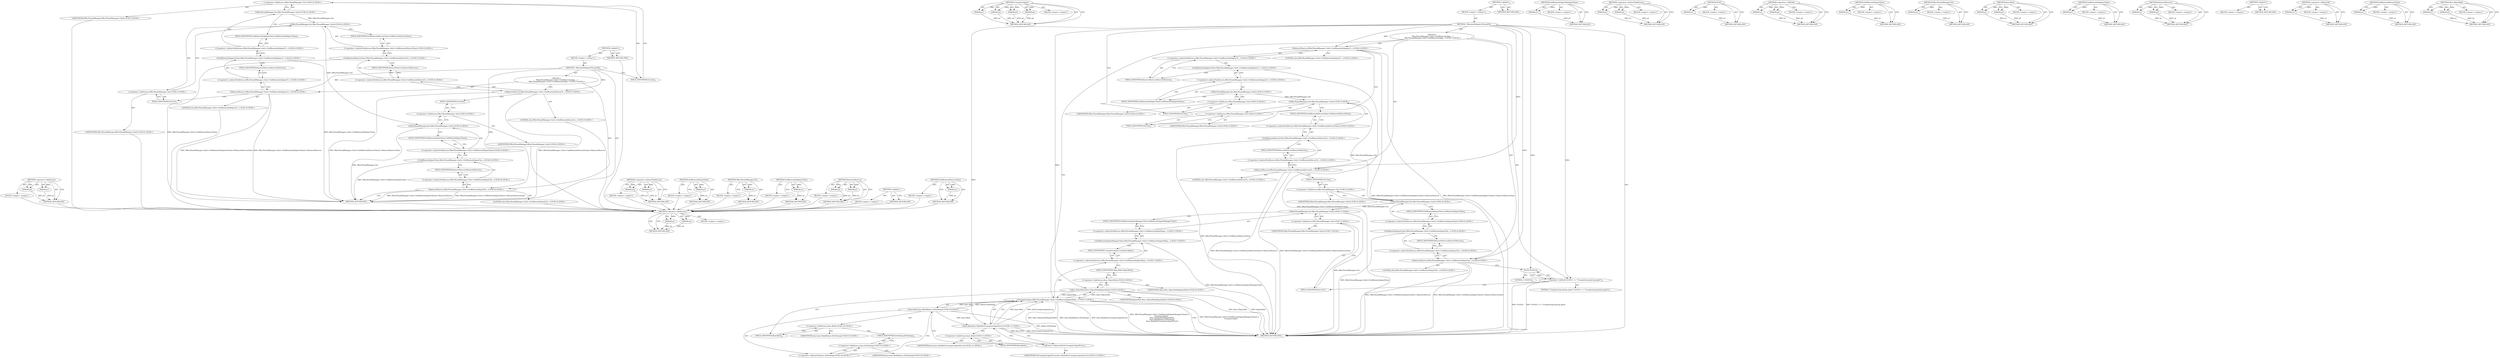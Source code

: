 digraph "dbus.ObjectPath" {
vulnerable_76 [label=<(METHOD,&lt;operator&gt;.fieldAccess)>];
vulnerable_77 [label=<(PARAM,p1)>];
vulnerable_78 [label=<(PARAM,p2)>];
vulnerable_79 [label=<(BLOCK,&lt;empty&gt;,&lt;empty&gt;)>];
vulnerable_80 [label=<(METHOD_RETURN,ANY)>];
vulnerable_6 [label=<(METHOD,&lt;global&gt;)<SUB>1</SUB>>];
vulnerable_7 [label=<(BLOCK,&lt;empty&gt;,&lt;empty&gt;)<SUB>1</SUB>>];
vulnerable_8 [label=<(METHOD,~BluetoothAdapterChromeOS)<SUB>1</SUB>>];
vulnerable_9 [label="<(BLOCK,{
   DBusThreadManager::Get()-&gt;GetBluetoothAdap...,{
   DBusThreadManager::Get()-&gt;GetBluetoothAdap...)<SUB>1</SUB>>"];
vulnerable_10 [label="<(RemoveObserver,DBusThreadManager::Get()-&gt;GetBluetoothAdapterCl...)<SUB>2</SUB>>"];
vulnerable_11 [label="<(&lt;operator&gt;.indirectFieldAccess,DBusThreadManager::Get()-&gt;GetBluetoothAdapterCl...)<SUB>2</SUB>>"];
vulnerable_12 [label="<(GetBluetoothAdapterClient,DBusThreadManager::Get()-&gt;GetBluetoothAdapterCl...)<SUB>2</SUB>>"];
vulnerable_13 [label="<(&lt;operator&gt;.indirectFieldAccess,DBusThreadManager::Get()-&gt;GetBluetoothAdapterCl...)<SUB>2</SUB>>"];
vulnerable_14 [label="<(DBusThreadManager.Get,DBusThreadManager::Get())<SUB>2</SUB>>"];
vulnerable_15 [label="<(&lt;operator&gt;.fieldAccess,DBusThreadManager::Get)<SUB>2</SUB>>"];
vulnerable_16 [label="<(IDENTIFIER,DBusThreadManager,DBusThreadManager::Get())<SUB>2</SUB>>"];
vulnerable_17 [label=<(FIELD_IDENTIFIER,Get,Get)<SUB>2</SUB>>];
vulnerable_18 [label=<(FIELD_IDENTIFIER,GetBluetoothAdapterClient,GetBluetoothAdapterClient)<SUB>2</SUB>>];
vulnerable_19 [label=<(FIELD_IDENTIFIER,RemoveObserver,RemoveObserver)<SUB>2</SUB>>];
vulnerable_20 [label="<(LITERAL,this,DBusThreadManager::Get()-&gt;GetBluetoothAdapterCl...)<SUB>2</SUB>>"];
vulnerable_21 [label="<(RemoveObserver,DBusThreadManager::Get()-&gt;GetBluetoothDeviceCli...)<SUB>3</SUB>>"];
vulnerable_22 [label="<(&lt;operator&gt;.indirectFieldAccess,DBusThreadManager::Get()-&gt;GetBluetoothDeviceCli...)<SUB>3</SUB>>"];
vulnerable_23 [label="<(GetBluetoothDeviceClient,DBusThreadManager::Get()-&gt;GetBluetoothDeviceCli...)<SUB>3</SUB>>"];
vulnerable_24 [label="<(&lt;operator&gt;.indirectFieldAccess,DBusThreadManager::Get()-&gt;GetBluetoothDeviceClient)<SUB>3</SUB>>"];
vulnerable_25 [label="<(DBusThreadManager.Get,DBusThreadManager::Get())<SUB>3</SUB>>"];
vulnerable_26 [label="<(&lt;operator&gt;.fieldAccess,DBusThreadManager::Get)<SUB>3</SUB>>"];
vulnerable_27 [label="<(IDENTIFIER,DBusThreadManager,DBusThreadManager::Get())<SUB>3</SUB>>"];
vulnerable_28 [label=<(FIELD_IDENTIFIER,Get,Get)<SUB>3</SUB>>];
vulnerable_29 [label=<(FIELD_IDENTIFIER,GetBluetoothDeviceClient,GetBluetoothDeviceClient)<SUB>3</SUB>>];
vulnerable_30 [label=<(FIELD_IDENTIFIER,RemoveObserver,RemoveObserver)<SUB>3</SUB>>];
vulnerable_31 [label="<(LITERAL,this,DBusThreadManager::Get()-&gt;GetBluetoothDeviceCli...)<SUB>3</SUB>>"];
vulnerable_32 [label="<(RemoveObserver,DBusThreadManager::Get()-&gt;GetBluetoothInputClie...)<SUB>4</SUB>>"];
vulnerable_33 [label="<(&lt;operator&gt;.indirectFieldAccess,DBusThreadManager::Get()-&gt;GetBluetoothInputClie...)<SUB>4</SUB>>"];
vulnerable_34 [label="<(GetBluetoothInputClient,DBusThreadManager::Get()-&gt;GetBluetoothInputClie...)<SUB>4</SUB>>"];
vulnerable_35 [label="<(&lt;operator&gt;.indirectFieldAccess,DBusThreadManager::Get()-&gt;GetBluetoothInputClient)<SUB>4</SUB>>"];
vulnerable_36 [label="<(DBusThreadManager.Get,DBusThreadManager::Get())<SUB>4</SUB>>"];
vulnerable_37 [label="<(&lt;operator&gt;.fieldAccess,DBusThreadManager::Get)<SUB>4</SUB>>"];
vulnerable_38 [label="<(IDENTIFIER,DBusThreadManager,DBusThreadManager::Get())<SUB>4</SUB>>"];
vulnerable_39 [label=<(FIELD_IDENTIFIER,Get,Get)<SUB>4</SUB>>];
vulnerable_40 [label=<(FIELD_IDENTIFIER,GetBluetoothInputClient,GetBluetoothInputClient)<SUB>4</SUB>>];
vulnerable_41 [label=<(FIELD_IDENTIFIER,RemoveObserver,RemoveObserver)<SUB>4</SUB>>];
vulnerable_42 [label="<(LITERAL,this,DBusThreadManager::Get()-&gt;GetBluetoothInputClie...)<SUB>4</SUB>>"];
vulnerable_43 [label=<(METHOD_RETURN,ANY)<SUB>1</SUB>>];
vulnerable_45 [label=<(METHOD_RETURN,ANY)<SUB>1</SUB>>];
vulnerable_63 [label=<(METHOD,&lt;operator&gt;.indirectFieldAccess)>];
vulnerable_64 [label=<(PARAM,p1)>];
vulnerable_65 [label=<(PARAM,p2)>];
vulnerable_66 [label=<(BLOCK,&lt;empty&gt;,&lt;empty&gt;)>];
vulnerable_67 [label=<(METHOD_RETURN,ANY)>];
vulnerable_85 [label=<(METHOD,GetBluetoothInputClient)>];
vulnerable_86 [label=<(PARAM,p1)>];
vulnerable_87 [label=<(BLOCK,&lt;empty&gt;,&lt;empty&gt;)>];
vulnerable_88 [label=<(METHOD_RETURN,ANY)>];
vulnerable_72 [label=<(METHOD,DBusThreadManager.Get)>];
vulnerable_73 [label=<(PARAM,p1)>];
vulnerable_74 [label=<(BLOCK,&lt;empty&gt;,&lt;empty&gt;)>];
vulnerable_75 [label=<(METHOD_RETURN,ANY)>];
vulnerable_68 [label=<(METHOD,GetBluetoothAdapterClient)>];
vulnerable_69 [label=<(PARAM,p1)>];
vulnerable_70 [label=<(BLOCK,&lt;empty&gt;,&lt;empty&gt;)>];
vulnerable_71 [label=<(METHOD_RETURN,ANY)>];
vulnerable_58 [label=<(METHOD,RemoveObserver)>];
vulnerable_59 [label=<(PARAM,p1)>];
vulnerable_60 [label=<(PARAM,p2)>];
vulnerable_61 [label=<(BLOCK,&lt;empty&gt;,&lt;empty&gt;)>];
vulnerable_62 [label=<(METHOD_RETURN,ANY)>];
vulnerable_52 [label=<(METHOD,&lt;global&gt;)<SUB>1</SUB>>];
vulnerable_53 [label=<(BLOCK,&lt;empty&gt;,&lt;empty&gt;)>];
vulnerable_54 [label=<(METHOD_RETURN,ANY)>];
vulnerable_81 [label=<(METHOD,GetBluetoothDeviceClient)>];
vulnerable_82 [label=<(PARAM,p1)>];
vulnerable_83 [label=<(BLOCK,&lt;empty&gt;,&lt;empty&gt;)>];
vulnerable_84 [label=<(METHOD_RETURN,ANY)>];
fixed_115 [label=<(METHOD,&lt;operator&gt;.fieldAccess)>];
fixed_116 [label=<(PARAM,p1)>];
fixed_117 [label=<(PARAM,p2)>];
fixed_118 [label=<(BLOCK,&lt;empty&gt;,&lt;empty&gt;)>];
fixed_119 [label=<(METHOD_RETURN,ANY)>];
fixed_137 [label=<(METHOD,UnregisterAgent)>];
fixed_138 [label=<(PARAM,p1)>];
fixed_139 [label=<(PARAM,p2)>];
fixed_140 [label=<(PARAM,p3)>];
fixed_141 [label=<(PARAM,p4)>];
fixed_142 [label=<(BLOCK,&lt;empty&gt;,&lt;empty&gt;)>];
fixed_143 [label=<(METHOD_RETURN,ANY)>];
fixed_6 [label=<(METHOD,&lt;global&gt;)<SUB>1</SUB>>];
fixed_7 [label=<(BLOCK,&lt;empty&gt;,&lt;empty&gt;)<SUB>1</SUB>>];
fixed_8 [label=<(METHOD,~BluetoothAdapterChromeOS)<SUB>1</SUB>>];
fixed_9 [label="<(BLOCK,{
   DBusThreadManager::Get()-&gt;GetBluetoothAdap...,{
   DBusThreadManager::Get()-&gt;GetBluetoothAdap...)<SUB>1</SUB>>"];
fixed_10 [label="<(RemoveObserver,DBusThreadManager::Get()-&gt;GetBluetoothAdapterCl...)<SUB>2</SUB>>"];
fixed_11 [label="<(&lt;operator&gt;.indirectFieldAccess,DBusThreadManager::Get()-&gt;GetBluetoothAdapterCl...)<SUB>2</SUB>>"];
fixed_12 [label="<(GetBluetoothAdapterClient,DBusThreadManager::Get()-&gt;GetBluetoothAdapterCl...)<SUB>2</SUB>>"];
fixed_13 [label="<(&lt;operator&gt;.indirectFieldAccess,DBusThreadManager::Get()-&gt;GetBluetoothAdapterCl...)<SUB>2</SUB>>"];
fixed_14 [label="<(DBusThreadManager.Get,DBusThreadManager::Get())<SUB>2</SUB>>"];
fixed_15 [label="<(&lt;operator&gt;.fieldAccess,DBusThreadManager::Get)<SUB>2</SUB>>"];
fixed_16 [label="<(IDENTIFIER,DBusThreadManager,DBusThreadManager::Get())<SUB>2</SUB>>"];
fixed_17 [label=<(FIELD_IDENTIFIER,Get,Get)<SUB>2</SUB>>];
fixed_18 [label=<(FIELD_IDENTIFIER,GetBluetoothAdapterClient,GetBluetoothAdapterClient)<SUB>2</SUB>>];
fixed_19 [label=<(FIELD_IDENTIFIER,RemoveObserver,RemoveObserver)<SUB>2</SUB>>];
fixed_20 [label="<(LITERAL,this,DBusThreadManager::Get()-&gt;GetBluetoothAdapterCl...)<SUB>2</SUB>>"];
fixed_21 [label="<(RemoveObserver,DBusThreadManager::Get()-&gt;GetBluetoothDeviceCli...)<SUB>3</SUB>>"];
fixed_22 [label="<(&lt;operator&gt;.indirectFieldAccess,DBusThreadManager::Get()-&gt;GetBluetoothDeviceCli...)<SUB>3</SUB>>"];
fixed_23 [label="<(GetBluetoothDeviceClient,DBusThreadManager::Get()-&gt;GetBluetoothDeviceCli...)<SUB>3</SUB>>"];
fixed_24 [label="<(&lt;operator&gt;.indirectFieldAccess,DBusThreadManager::Get()-&gt;GetBluetoothDeviceClient)<SUB>3</SUB>>"];
fixed_25 [label="<(DBusThreadManager.Get,DBusThreadManager::Get())<SUB>3</SUB>>"];
fixed_26 [label="<(&lt;operator&gt;.fieldAccess,DBusThreadManager::Get)<SUB>3</SUB>>"];
fixed_27 [label="<(IDENTIFIER,DBusThreadManager,DBusThreadManager::Get())<SUB>3</SUB>>"];
fixed_28 [label=<(FIELD_IDENTIFIER,Get,Get)<SUB>3</SUB>>];
fixed_29 [label=<(FIELD_IDENTIFIER,GetBluetoothDeviceClient,GetBluetoothDeviceClient)<SUB>3</SUB>>];
fixed_30 [label=<(FIELD_IDENTIFIER,RemoveObserver,RemoveObserver)<SUB>3</SUB>>];
fixed_31 [label="<(LITERAL,this,DBusThreadManager::Get()-&gt;GetBluetoothDeviceCli...)<SUB>3</SUB>>"];
fixed_32 [label="<(RemoveObserver,DBusThreadManager::Get()-&gt;GetBluetoothInputClie...)<SUB>4</SUB>>"];
fixed_33 [label="<(&lt;operator&gt;.indirectFieldAccess,DBusThreadManager::Get()-&gt;GetBluetoothInputClie...)<SUB>4</SUB>>"];
fixed_34 [label="<(GetBluetoothInputClient,DBusThreadManager::Get()-&gt;GetBluetoothInputClie...)<SUB>4</SUB>>"];
fixed_35 [label="<(&lt;operator&gt;.indirectFieldAccess,DBusThreadManager::Get()-&gt;GetBluetoothInputClient)<SUB>4</SUB>>"];
fixed_36 [label="<(DBusThreadManager.Get,DBusThreadManager::Get())<SUB>4</SUB>>"];
fixed_37 [label="<(&lt;operator&gt;.fieldAccess,DBusThreadManager::Get)<SUB>4</SUB>>"];
fixed_38 [label="<(IDENTIFIER,DBusThreadManager,DBusThreadManager::Get())<SUB>4</SUB>>"];
fixed_39 [label=<(FIELD_IDENTIFIER,Get,Get)<SUB>4</SUB>>];
fixed_40 [label=<(FIELD_IDENTIFIER,GetBluetoothInputClient,GetBluetoothInputClient)<SUB>4</SUB>>];
fixed_41 [label=<(FIELD_IDENTIFIER,RemoveObserver,RemoveObserver)<SUB>4</SUB>>];
fixed_42 [label="<(LITERAL,this,DBusThreadManager::Get()-&gt;GetBluetoothInputClie...)<SUB>4</SUB>>"];
fixed_43 [label=<(&lt;operator&gt;.shiftLeft,VLOG(1) &lt;&lt; &quot;Unregistering pairing agent&quot;)<SUB>6</SUB>>];
fixed_44 [label=<(VLOG,VLOG(1))<SUB>6</SUB>>];
fixed_45 [label=<(LITERAL,1,VLOG(1))<SUB>6</SUB>>];
fixed_46 [label=<(LITERAL,&quot;Unregistering pairing agent&quot;,VLOG(1) &lt;&lt; &quot;Unregistering pairing agent&quot;)<SUB>6</SUB>>];
fixed_47 [label="<(UnregisterAgent,DBusThreadManager::Get()-&gt;GetBluetoothAgentMana...)<SUB>7</SUB>>"];
fixed_48 [label="<(&lt;operator&gt;.indirectFieldAccess,DBusThreadManager::Get()-&gt;GetBluetoothAgentMana...)<SUB>7</SUB>>"];
fixed_49 [label="<(GetBluetoothAgentManagerClient,DBusThreadManager::Get()-&gt;GetBluetoothAgentMana...)<SUB>7</SUB>>"];
fixed_50 [label="<(&lt;operator&gt;.indirectFieldAccess,DBusThreadManager::Get()-&gt;GetBluetoothAgentMana...)<SUB>7</SUB>>"];
fixed_51 [label="<(DBusThreadManager.Get,DBusThreadManager::Get())<SUB>7</SUB>>"];
fixed_52 [label="<(&lt;operator&gt;.fieldAccess,DBusThreadManager::Get)<SUB>7</SUB>>"];
fixed_53 [label="<(IDENTIFIER,DBusThreadManager,DBusThreadManager::Get())<SUB>7</SUB>>"];
fixed_54 [label=<(FIELD_IDENTIFIER,Get,Get)<SUB>7</SUB>>];
fixed_55 [label=<(FIELD_IDENTIFIER,GetBluetoothAgentManagerClient,GetBluetoothAgentManagerClient)<SUB>7</SUB>>];
fixed_56 [label=<(FIELD_IDENTIFIER,UnregisterAgent,UnregisterAgent)<SUB>7</SUB>>];
fixed_57 [label="<(dbus.ObjectPath,dbus::ObjectPath(kAgentPath))<SUB>9</SUB>>"];
fixed_58 [label="<(&lt;operator&gt;.fieldAccess,dbus::ObjectPath)<SUB>9</SUB>>"];
fixed_59 [label="<(IDENTIFIER,dbus,dbus::ObjectPath(kAgentPath))<SUB>9</SUB>>"];
fixed_60 [label=<(FIELD_IDENTIFIER,ObjectPath,ObjectPath)<SUB>9</SUB>>];
fixed_61 [label="<(IDENTIFIER,kAgentPath,dbus::ObjectPath(kAgentPath))<SUB>9</SUB>>"];
fixed_62 [label="<(base.Bind,base::Bind(&amp;base::DoNothing))<SUB>10</SUB>>"];
fixed_63 [label="<(&lt;operator&gt;.fieldAccess,base::Bind)<SUB>10</SUB>>"];
fixed_64 [label="<(IDENTIFIER,base,base::Bind(&amp;base::DoNothing))<SUB>10</SUB>>"];
fixed_65 [label=<(FIELD_IDENTIFIER,Bind,Bind)<SUB>10</SUB>>];
fixed_66 [label="<(&lt;operator&gt;.addressOf,&amp;base::DoNothing)<SUB>10</SUB>>"];
fixed_67 [label="<(&lt;operator&gt;.fieldAccess,base::DoNothing)<SUB>10</SUB>>"];
fixed_68 [label="<(IDENTIFIER,base,base::Bind(&amp;base::DoNothing))<SUB>10</SUB>>"];
fixed_69 [label=<(FIELD_IDENTIFIER,DoNothing,DoNothing)<SUB>10</SUB>>];
fixed_70 [label="<(base.Bind,base::Bind(&amp;OnUnregisterAgentError))<SUB>11</SUB>>"];
fixed_71 [label="<(&lt;operator&gt;.fieldAccess,base::Bind)<SUB>11</SUB>>"];
fixed_72 [label="<(IDENTIFIER,base,base::Bind(&amp;OnUnregisterAgentError))<SUB>11</SUB>>"];
fixed_73 [label=<(FIELD_IDENTIFIER,Bind,Bind)<SUB>11</SUB>>];
fixed_74 [label=<(&lt;operator&gt;.addressOf,&amp;OnUnregisterAgentError)<SUB>11</SUB>>];
fixed_75 [label="<(IDENTIFIER,OnUnregisterAgentError,base::Bind(&amp;OnUnregisterAgentError))<SUB>11</SUB>>"];
fixed_76 [label=<(METHOD_RETURN,ANY)<SUB>1</SUB>>];
fixed_78 [label=<(METHOD_RETURN,ANY)<SUB>1</SUB>>];
fixed_144 [label=<(METHOD,GetBluetoothAgentManagerClient)>];
fixed_145 [label=<(PARAM,p1)>];
fixed_146 [label=<(BLOCK,&lt;empty&gt;,&lt;empty&gt;)>];
fixed_147 [label=<(METHOD_RETURN,ANY)>];
fixed_102 [label=<(METHOD,&lt;operator&gt;.indirectFieldAccess)>];
fixed_103 [label=<(PARAM,p1)>];
fixed_104 [label=<(PARAM,p2)>];
fixed_105 [label=<(BLOCK,&lt;empty&gt;,&lt;empty&gt;)>];
fixed_106 [label=<(METHOD_RETURN,ANY)>];
fixed_133 [label=<(METHOD,VLOG)>];
fixed_134 [label=<(PARAM,p1)>];
fixed_135 [label=<(BLOCK,&lt;empty&gt;,&lt;empty&gt;)>];
fixed_136 [label=<(METHOD_RETURN,ANY)>];
fixed_128 [label=<(METHOD,&lt;operator&gt;.shiftLeft)>];
fixed_129 [label=<(PARAM,p1)>];
fixed_130 [label=<(PARAM,p2)>];
fixed_131 [label=<(BLOCK,&lt;empty&gt;,&lt;empty&gt;)>];
fixed_132 [label=<(METHOD_RETURN,ANY)>];
fixed_124 [label=<(METHOD,GetBluetoothInputClient)>];
fixed_125 [label=<(PARAM,p1)>];
fixed_126 [label=<(BLOCK,&lt;empty&gt;,&lt;empty&gt;)>];
fixed_127 [label=<(METHOD_RETURN,ANY)>];
fixed_111 [label=<(METHOD,DBusThreadManager.Get)>];
fixed_112 [label=<(PARAM,p1)>];
fixed_113 [label=<(BLOCK,&lt;empty&gt;,&lt;empty&gt;)>];
fixed_114 [label=<(METHOD_RETURN,ANY)>];
fixed_153 [label=<(METHOD,base.Bind)>];
fixed_154 [label=<(PARAM,p1)>];
fixed_155 [label=<(PARAM,p2)>];
fixed_156 [label=<(BLOCK,&lt;empty&gt;,&lt;empty&gt;)>];
fixed_157 [label=<(METHOD_RETURN,ANY)>];
fixed_107 [label=<(METHOD,GetBluetoothAdapterClient)>];
fixed_108 [label=<(PARAM,p1)>];
fixed_109 [label=<(BLOCK,&lt;empty&gt;,&lt;empty&gt;)>];
fixed_110 [label=<(METHOD_RETURN,ANY)>];
fixed_97 [label=<(METHOD,RemoveObserver)>];
fixed_98 [label=<(PARAM,p1)>];
fixed_99 [label=<(PARAM,p2)>];
fixed_100 [label=<(BLOCK,&lt;empty&gt;,&lt;empty&gt;)>];
fixed_101 [label=<(METHOD_RETURN,ANY)>];
fixed_91 [label=<(METHOD,&lt;global&gt;)<SUB>1</SUB>>];
fixed_92 [label=<(BLOCK,&lt;empty&gt;,&lt;empty&gt;)>];
fixed_93 [label=<(METHOD_RETURN,ANY)>];
fixed_158 [label=<(METHOD,&lt;operator&gt;.addressOf)>];
fixed_159 [label=<(PARAM,p1)>];
fixed_160 [label=<(BLOCK,&lt;empty&gt;,&lt;empty&gt;)>];
fixed_161 [label=<(METHOD_RETURN,ANY)>];
fixed_120 [label=<(METHOD,GetBluetoothDeviceClient)>];
fixed_121 [label=<(PARAM,p1)>];
fixed_122 [label=<(BLOCK,&lt;empty&gt;,&lt;empty&gt;)>];
fixed_123 [label=<(METHOD_RETURN,ANY)>];
fixed_148 [label=<(METHOD,dbus.ObjectPath)>];
fixed_149 [label=<(PARAM,p1)>];
fixed_150 [label=<(PARAM,p2)>];
fixed_151 [label=<(BLOCK,&lt;empty&gt;,&lt;empty&gt;)>];
fixed_152 [label=<(METHOD_RETURN,ANY)>];
vulnerable_76 -> vulnerable_77  [key=0, label="AST: "];
vulnerable_76 -> vulnerable_77  [key=1, label="DDG: "];
vulnerable_76 -> vulnerable_79  [key=0, label="AST: "];
vulnerable_76 -> vulnerable_78  [key=0, label="AST: "];
vulnerable_76 -> vulnerable_78  [key=1, label="DDG: "];
vulnerable_76 -> vulnerable_80  [key=0, label="AST: "];
vulnerable_76 -> vulnerable_80  [key=1, label="CFG: "];
vulnerable_77 -> vulnerable_80  [key=0, label="DDG: p1"];
vulnerable_78 -> vulnerable_80  [key=0, label="DDG: p2"];
vulnerable_79 -> fixed_115  [key=0];
vulnerable_80 -> fixed_115  [key=0];
vulnerable_6 -> vulnerable_7  [key=0, label="AST: "];
vulnerable_6 -> vulnerable_45  [key=0, label="AST: "];
vulnerable_6 -> vulnerable_45  [key=1, label="CFG: "];
vulnerable_7 -> vulnerable_8  [key=0, label="AST: "];
vulnerable_8 -> vulnerable_9  [key=0, label="AST: "];
vulnerable_8 -> vulnerable_43  [key=0, label="AST: "];
vulnerable_8 -> vulnerable_17  [key=0, label="CFG: "];
vulnerable_8 -> vulnerable_10  [key=0, label="DDG: "];
vulnerable_8 -> vulnerable_21  [key=0, label="DDG: "];
vulnerable_8 -> vulnerable_32  [key=0, label="DDG: "];
vulnerable_9 -> vulnerable_10  [key=0, label="AST: "];
vulnerable_9 -> vulnerable_21  [key=0, label="AST: "];
vulnerable_9 -> vulnerable_32  [key=0, label="AST: "];
vulnerable_10 -> vulnerable_11  [key=0, label="AST: "];
vulnerable_10 -> vulnerable_20  [key=0, label="AST: "];
vulnerable_10 -> vulnerable_28  [key=0, label="CFG: "];
vulnerable_10 -> vulnerable_43  [key=0, label="DDG: DBusThreadManager::Get()-&gt;GetBluetoothAdapterClient()-&gt;RemoveObserver"];
vulnerable_10 -> vulnerable_43  [key=1, label="DDG: DBusThreadManager::Get()-&gt;GetBluetoothAdapterClient()-&gt;RemoveObserver(this)"];
vulnerable_11 -> vulnerable_12  [key=0, label="AST: "];
vulnerable_11 -> vulnerable_19  [key=0, label="AST: "];
vulnerable_11 -> vulnerable_10  [key=0, label="CFG: "];
vulnerable_12 -> vulnerable_13  [key=0, label="AST: "];
vulnerable_12 -> vulnerable_19  [key=0, label="CFG: "];
vulnerable_12 -> vulnerable_43  [key=0, label="DDG: DBusThreadManager::Get()-&gt;GetBluetoothAdapterClient"];
vulnerable_13 -> vulnerable_14  [key=0, label="AST: "];
vulnerable_13 -> vulnerable_18  [key=0, label="AST: "];
vulnerable_13 -> vulnerable_12  [key=0, label="CFG: "];
vulnerable_14 -> vulnerable_15  [key=0, label="AST: "];
vulnerable_14 -> vulnerable_18  [key=0, label="CFG: "];
vulnerable_14 -> vulnerable_25  [key=0, label="DDG: DBusThreadManager::Get"];
vulnerable_15 -> vulnerable_16  [key=0, label="AST: "];
vulnerable_15 -> vulnerable_17  [key=0, label="AST: "];
vulnerable_15 -> vulnerable_14  [key=0, label="CFG: "];
vulnerable_16 -> fixed_115  [key=0];
vulnerable_17 -> vulnerable_15  [key=0, label="CFG: "];
vulnerable_18 -> vulnerable_13  [key=0, label="CFG: "];
vulnerable_19 -> vulnerable_11  [key=0, label="CFG: "];
vulnerable_20 -> fixed_115  [key=0];
vulnerable_21 -> vulnerable_22  [key=0, label="AST: "];
vulnerable_21 -> vulnerable_31  [key=0, label="AST: "];
vulnerable_21 -> vulnerable_39  [key=0, label="CFG: "];
vulnerable_21 -> vulnerable_43  [key=0, label="DDG: DBusThreadManager::Get()-&gt;GetBluetoothDeviceClient()-&gt;RemoveObserver"];
vulnerable_21 -> vulnerable_43  [key=1, label="DDG: DBusThreadManager::Get()-&gt;GetBluetoothDeviceClient()-&gt;RemoveObserver(this)"];
vulnerable_22 -> vulnerable_23  [key=0, label="AST: "];
vulnerable_22 -> vulnerable_30  [key=0, label="AST: "];
vulnerable_22 -> vulnerable_21  [key=0, label="CFG: "];
vulnerable_23 -> vulnerable_24  [key=0, label="AST: "];
vulnerable_23 -> vulnerable_30  [key=0, label="CFG: "];
vulnerable_23 -> vulnerable_43  [key=0, label="DDG: DBusThreadManager::Get()-&gt;GetBluetoothDeviceClient"];
vulnerable_24 -> vulnerable_25  [key=0, label="AST: "];
vulnerable_24 -> vulnerable_29  [key=0, label="AST: "];
vulnerable_24 -> vulnerable_23  [key=0, label="CFG: "];
vulnerable_25 -> vulnerable_26  [key=0, label="AST: "];
vulnerable_25 -> vulnerable_29  [key=0, label="CFG: "];
vulnerable_25 -> vulnerable_36  [key=0, label="DDG: DBusThreadManager::Get"];
vulnerable_26 -> vulnerable_27  [key=0, label="AST: "];
vulnerable_26 -> vulnerable_28  [key=0, label="AST: "];
vulnerable_26 -> vulnerable_25  [key=0, label="CFG: "];
vulnerable_27 -> fixed_115  [key=0];
vulnerable_28 -> vulnerable_26  [key=0, label="CFG: "];
vulnerable_29 -> vulnerable_24  [key=0, label="CFG: "];
vulnerable_30 -> vulnerable_22  [key=0, label="CFG: "];
vulnerable_31 -> fixed_115  [key=0];
vulnerable_32 -> vulnerable_33  [key=0, label="AST: "];
vulnerable_32 -> vulnerable_42  [key=0, label="AST: "];
vulnerable_32 -> vulnerable_43  [key=0, label="CFG: "];
vulnerable_32 -> vulnerable_43  [key=1, label="DDG: DBusThreadManager::Get()-&gt;GetBluetoothInputClient()-&gt;RemoveObserver"];
vulnerable_32 -> vulnerable_43  [key=2, label="DDG: DBusThreadManager::Get()-&gt;GetBluetoothInputClient()-&gt;RemoveObserver(this)"];
vulnerable_33 -> vulnerable_34  [key=0, label="AST: "];
vulnerable_33 -> vulnerable_41  [key=0, label="AST: "];
vulnerable_33 -> vulnerable_32  [key=0, label="CFG: "];
vulnerable_34 -> vulnerable_35  [key=0, label="AST: "];
vulnerable_34 -> vulnerable_41  [key=0, label="CFG: "];
vulnerable_34 -> vulnerable_43  [key=0, label="DDG: DBusThreadManager::Get()-&gt;GetBluetoothInputClient"];
vulnerable_35 -> vulnerable_36  [key=0, label="AST: "];
vulnerable_35 -> vulnerable_40  [key=0, label="AST: "];
vulnerable_35 -> vulnerable_34  [key=0, label="CFG: "];
vulnerable_36 -> vulnerable_37  [key=0, label="AST: "];
vulnerable_36 -> vulnerable_40  [key=0, label="CFG: "];
vulnerable_36 -> vulnerable_43  [key=0, label="DDG: DBusThreadManager::Get"];
vulnerable_37 -> vulnerable_38  [key=0, label="AST: "];
vulnerable_37 -> vulnerable_39  [key=0, label="AST: "];
vulnerable_37 -> vulnerable_36  [key=0, label="CFG: "];
vulnerable_38 -> fixed_115  [key=0];
vulnerable_39 -> vulnerable_37  [key=0, label="CFG: "];
vulnerable_40 -> vulnerable_35  [key=0, label="CFG: "];
vulnerable_41 -> vulnerable_33  [key=0, label="CFG: "];
vulnerable_42 -> fixed_115  [key=0];
vulnerable_43 -> fixed_115  [key=0];
vulnerable_45 -> fixed_115  [key=0];
vulnerable_63 -> vulnerable_64  [key=0, label="AST: "];
vulnerable_63 -> vulnerable_64  [key=1, label="DDG: "];
vulnerable_63 -> vulnerable_66  [key=0, label="AST: "];
vulnerable_63 -> vulnerable_65  [key=0, label="AST: "];
vulnerable_63 -> vulnerable_65  [key=1, label="DDG: "];
vulnerable_63 -> vulnerable_67  [key=0, label="AST: "];
vulnerable_63 -> vulnerable_67  [key=1, label="CFG: "];
vulnerable_64 -> vulnerable_67  [key=0, label="DDG: p1"];
vulnerable_65 -> vulnerable_67  [key=0, label="DDG: p2"];
vulnerable_66 -> fixed_115  [key=0];
vulnerable_67 -> fixed_115  [key=0];
vulnerable_85 -> vulnerable_86  [key=0, label="AST: "];
vulnerable_85 -> vulnerable_86  [key=1, label="DDG: "];
vulnerable_85 -> vulnerable_87  [key=0, label="AST: "];
vulnerable_85 -> vulnerable_88  [key=0, label="AST: "];
vulnerable_85 -> vulnerable_88  [key=1, label="CFG: "];
vulnerable_86 -> vulnerable_88  [key=0, label="DDG: p1"];
vulnerable_87 -> fixed_115  [key=0];
vulnerable_88 -> fixed_115  [key=0];
vulnerable_72 -> vulnerable_73  [key=0, label="AST: "];
vulnerable_72 -> vulnerable_73  [key=1, label="DDG: "];
vulnerable_72 -> vulnerable_74  [key=0, label="AST: "];
vulnerable_72 -> vulnerable_75  [key=0, label="AST: "];
vulnerable_72 -> vulnerable_75  [key=1, label="CFG: "];
vulnerable_73 -> vulnerable_75  [key=0, label="DDG: p1"];
vulnerable_74 -> fixed_115  [key=0];
vulnerable_75 -> fixed_115  [key=0];
vulnerable_68 -> vulnerable_69  [key=0, label="AST: "];
vulnerable_68 -> vulnerable_69  [key=1, label="DDG: "];
vulnerable_68 -> vulnerable_70  [key=0, label="AST: "];
vulnerable_68 -> vulnerable_71  [key=0, label="AST: "];
vulnerable_68 -> vulnerable_71  [key=1, label="CFG: "];
vulnerable_69 -> vulnerable_71  [key=0, label="DDG: p1"];
vulnerable_70 -> fixed_115  [key=0];
vulnerable_71 -> fixed_115  [key=0];
vulnerable_58 -> vulnerable_59  [key=0, label="AST: "];
vulnerable_58 -> vulnerable_59  [key=1, label="DDG: "];
vulnerable_58 -> vulnerable_61  [key=0, label="AST: "];
vulnerable_58 -> vulnerable_60  [key=0, label="AST: "];
vulnerable_58 -> vulnerable_60  [key=1, label="DDG: "];
vulnerable_58 -> vulnerable_62  [key=0, label="AST: "];
vulnerable_58 -> vulnerable_62  [key=1, label="CFG: "];
vulnerable_59 -> vulnerable_62  [key=0, label="DDG: p1"];
vulnerable_60 -> vulnerable_62  [key=0, label="DDG: p2"];
vulnerable_61 -> fixed_115  [key=0];
vulnerable_62 -> fixed_115  [key=0];
vulnerable_52 -> vulnerable_53  [key=0, label="AST: "];
vulnerable_52 -> vulnerable_54  [key=0, label="AST: "];
vulnerable_52 -> vulnerable_54  [key=1, label="CFG: "];
vulnerable_53 -> fixed_115  [key=0];
vulnerable_54 -> fixed_115  [key=0];
vulnerable_81 -> vulnerable_82  [key=0, label="AST: "];
vulnerable_81 -> vulnerable_82  [key=1, label="DDG: "];
vulnerable_81 -> vulnerable_83  [key=0, label="AST: "];
vulnerable_81 -> vulnerable_84  [key=0, label="AST: "];
vulnerable_81 -> vulnerable_84  [key=1, label="CFG: "];
vulnerable_82 -> vulnerable_84  [key=0, label="DDG: p1"];
vulnerable_83 -> fixed_115  [key=0];
vulnerable_84 -> fixed_115  [key=0];
fixed_115 -> fixed_116  [key=0, label="AST: "];
fixed_115 -> fixed_116  [key=1, label="DDG: "];
fixed_115 -> fixed_118  [key=0, label="AST: "];
fixed_115 -> fixed_117  [key=0, label="AST: "];
fixed_115 -> fixed_117  [key=1, label="DDG: "];
fixed_115 -> fixed_119  [key=0, label="AST: "];
fixed_115 -> fixed_119  [key=1, label="CFG: "];
fixed_116 -> fixed_119  [key=0, label="DDG: p1"];
fixed_117 -> fixed_119  [key=0, label="DDG: p2"];
fixed_137 -> fixed_138  [key=0, label="AST: "];
fixed_137 -> fixed_138  [key=1, label="DDG: "];
fixed_137 -> fixed_142  [key=0, label="AST: "];
fixed_137 -> fixed_139  [key=0, label="AST: "];
fixed_137 -> fixed_139  [key=1, label="DDG: "];
fixed_137 -> fixed_143  [key=0, label="AST: "];
fixed_137 -> fixed_143  [key=1, label="CFG: "];
fixed_137 -> fixed_140  [key=0, label="AST: "];
fixed_137 -> fixed_140  [key=1, label="DDG: "];
fixed_137 -> fixed_141  [key=0, label="AST: "];
fixed_137 -> fixed_141  [key=1, label="DDG: "];
fixed_138 -> fixed_143  [key=0, label="DDG: p1"];
fixed_139 -> fixed_143  [key=0, label="DDG: p2"];
fixed_140 -> fixed_143  [key=0, label="DDG: p3"];
fixed_141 -> fixed_143  [key=0, label="DDG: p4"];
fixed_6 -> fixed_7  [key=0, label="AST: "];
fixed_6 -> fixed_78  [key=0, label="AST: "];
fixed_6 -> fixed_78  [key=1, label="CFG: "];
fixed_7 -> fixed_8  [key=0, label="AST: "];
fixed_8 -> fixed_9  [key=0, label="AST: "];
fixed_8 -> fixed_76  [key=0, label="AST: "];
fixed_8 -> fixed_17  [key=0, label="CFG: "];
fixed_8 -> fixed_10  [key=0, label="DDG: "];
fixed_8 -> fixed_21  [key=0, label="DDG: "];
fixed_8 -> fixed_32  [key=0, label="DDG: "];
fixed_8 -> fixed_43  [key=0, label="DDG: "];
fixed_8 -> fixed_44  [key=0, label="DDG: "];
fixed_8 -> fixed_57  [key=0, label="DDG: "];
fixed_8 -> fixed_70  [key=0, label="DDG: "];
fixed_9 -> fixed_10  [key=0, label="AST: "];
fixed_9 -> fixed_21  [key=0, label="AST: "];
fixed_9 -> fixed_32  [key=0, label="AST: "];
fixed_9 -> fixed_43  [key=0, label="AST: "];
fixed_9 -> fixed_47  [key=0, label="AST: "];
fixed_10 -> fixed_11  [key=0, label="AST: "];
fixed_10 -> fixed_20  [key=0, label="AST: "];
fixed_10 -> fixed_28  [key=0, label="CFG: "];
fixed_10 -> fixed_76  [key=0, label="DDG: DBusThreadManager::Get()-&gt;GetBluetoothAdapterClient()-&gt;RemoveObserver"];
fixed_10 -> fixed_76  [key=1, label="DDG: DBusThreadManager::Get()-&gt;GetBluetoothAdapterClient()-&gt;RemoveObserver(this)"];
fixed_11 -> fixed_12  [key=0, label="AST: "];
fixed_11 -> fixed_19  [key=0, label="AST: "];
fixed_11 -> fixed_10  [key=0, label="CFG: "];
fixed_12 -> fixed_13  [key=0, label="AST: "];
fixed_12 -> fixed_19  [key=0, label="CFG: "];
fixed_12 -> fixed_76  [key=0, label="DDG: DBusThreadManager::Get()-&gt;GetBluetoothAdapterClient"];
fixed_13 -> fixed_14  [key=0, label="AST: "];
fixed_13 -> fixed_18  [key=0, label="AST: "];
fixed_13 -> fixed_12  [key=0, label="CFG: "];
fixed_14 -> fixed_15  [key=0, label="AST: "];
fixed_14 -> fixed_18  [key=0, label="CFG: "];
fixed_14 -> fixed_25  [key=0, label="DDG: DBusThreadManager::Get"];
fixed_15 -> fixed_16  [key=0, label="AST: "];
fixed_15 -> fixed_17  [key=0, label="AST: "];
fixed_15 -> fixed_14  [key=0, label="CFG: "];
fixed_17 -> fixed_15  [key=0, label="CFG: "];
fixed_18 -> fixed_13  [key=0, label="CFG: "];
fixed_19 -> fixed_11  [key=0, label="CFG: "];
fixed_21 -> fixed_22  [key=0, label="AST: "];
fixed_21 -> fixed_31  [key=0, label="AST: "];
fixed_21 -> fixed_39  [key=0, label="CFG: "];
fixed_21 -> fixed_76  [key=0, label="DDG: DBusThreadManager::Get()-&gt;GetBluetoothDeviceClient()-&gt;RemoveObserver"];
fixed_21 -> fixed_76  [key=1, label="DDG: DBusThreadManager::Get()-&gt;GetBluetoothDeviceClient()-&gt;RemoveObserver(this)"];
fixed_22 -> fixed_23  [key=0, label="AST: "];
fixed_22 -> fixed_30  [key=0, label="AST: "];
fixed_22 -> fixed_21  [key=0, label="CFG: "];
fixed_23 -> fixed_24  [key=0, label="AST: "];
fixed_23 -> fixed_30  [key=0, label="CFG: "];
fixed_23 -> fixed_76  [key=0, label="DDG: DBusThreadManager::Get()-&gt;GetBluetoothDeviceClient"];
fixed_24 -> fixed_25  [key=0, label="AST: "];
fixed_24 -> fixed_29  [key=0, label="AST: "];
fixed_24 -> fixed_23  [key=0, label="CFG: "];
fixed_25 -> fixed_26  [key=0, label="AST: "];
fixed_25 -> fixed_29  [key=0, label="CFG: "];
fixed_25 -> fixed_36  [key=0, label="DDG: DBusThreadManager::Get"];
fixed_26 -> fixed_27  [key=0, label="AST: "];
fixed_26 -> fixed_28  [key=0, label="AST: "];
fixed_26 -> fixed_25  [key=0, label="CFG: "];
fixed_28 -> fixed_26  [key=0, label="CFG: "];
fixed_29 -> fixed_24  [key=0, label="CFG: "];
fixed_30 -> fixed_22  [key=0, label="CFG: "];
fixed_32 -> fixed_33  [key=0, label="AST: "];
fixed_32 -> fixed_42  [key=0, label="AST: "];
fixed_32 -> fixed_44  [key=0, label="CFG: "];
fixed_32 -> fixed_76  [key=0, label="DDG: DBusThreadManager::Get()-&gt;GetBluetoothInputClient()-&gt;RemoveObserver"];
fixed_32 -> fixed_76  [key=1, label="DDG: DBusThreadManager::Get()-&gt;GetBluetoothInputClient()-&gt;RemoveObserver(this)"];
fixed_33 -> fixed_34  [key=0, label="AST: "];
fixed_33 -> fixed_41  [key=0, label="AST: "];
fixed_33 -> fixed_32  [key=0, label="CFG: "];
fixed_34 -> fixed_35  [key=0, label="AST: "];
fixed_34 -> fixed_41  [key=0, label="CFG: "];
fixed_34 -> fixed_76  [key=0, label="DDG: DBusThreadManager::Get()-&gt;GetBluetoothInputClient"];
fixed_35 -> fixed_36  [key=0, label="AST: "];
fixed_35 -> fixed_40  [key=0, label="AST: "];
fixed_35 -> fixed_34  [key=0, label="CFG: "];
fixed_36 -> fixed_37  [key=0, label="AST: "];
fixed_36 -> fixed_40  [key=0, label="CFG: "];
fixed_36 -> fixed_51  [key=0, label="DDG: DBusThreadManager::Get"];
fixed_37 -> fixed_38  [key=0, label="AST: "];
fixed_37 -> fixed_39  [key=0, label="AST: "];
fixed_37 -> fixed_36  [key=0, label="CFG: "];
fixed_39 -> fixed_37  [key=0, label="CFG: "];
fixed_40 -> fixed_35  [key=0, label="CFG: "];
fixed_41 -> fixed_33  [key=0, label="CFG: "];
fixed_43 -> fixed_44  [key=0, label="AST: "];
fixed_43 -> fixed_46  [key=0, label="AST: "];
fixed_43 -> fixed_54  [key=0, label="CFG: "];
fixed_43 -> fixed_76  [key=0, label="DDG: VLOG(1)"];
fixed_43 -> fixed_76  [key=1, label="DDG: VLOG(1) &lt;&lt; &quot;Unregistering pairing agent&quot;"];
fixed_44 -> fixed_45  [key=0, label="AST: "];
fixed_44 -> fixed_43  [key=0, label="CFG: "];
fixed_44 -> fixed_43  [key=1, label="DDG: 1"];
fixed_47 -> fixed_48  [key=0, label="AST: "];
fixed_47 -> fixed_57  [key=0, label="AST: "];
fixed_47 -> fixed_62  [key=0, label="AST: "];
fixed_47 -> fixed_70  [key=0, label="AST: "];
fixed_47 -> fixed_76  [key=0, label="CFG: "];
fixed_47 -> fixed_76  [key=1, label="DDG: DBusThreadManager::Get()-&gt;GetBluetoothAgentManagerClient()-&gt;
      UnregisterAgent"];
fixed_47 -> fixed_76  [key=2, label="DDG: dbus::ObjectPath(kAgentPath)"];
fixed_47 -> fixed_76  [key=3, label="DDG: base::Bind(&amp;base::DoNothing)"];
fixed_47 -> fixed_76  [key=4, label="DDG: base::Bind(&amp;OnUnregisterAgentError)"];
fixed_47 -> fixed_76  [key=5, label="DDG: DBusThreadManager::Get()-&gt;GetBluetoothAgentManagerClient()-&gt;
      UnregisterAgent(
          dbus::ObjectPath(kAgentPath),
          base::Bind(&amp;base::DoNothing),
          base::Bind(&amp;OnUnregisterAgentError))"];
fixed_48 -> fixed_49  [key=0, label="AST: "];
fixed_48 -> fixed_56  [key=0, label="AST: "];
fixed_48 -> fixed_60  [key=0, label="CFG: "];
fixed_49 -> fixed_50  [key=0, label="AST: "];
fixed_49 -> fixed_56  [key=0, label="CFG: "];
fixed_49 -> fixed_76  [key=0, label="DDG: DBusThreadManager::Get()-&gt;GetBluetoothAgentManagerClient"];
fixed_50 -> fixed_51  [key=0, label="AST: "];
fixed_50 -> fixed_55  [key=0, label="AST: "];
fixed_50 -> fixed_49  [key=0, label="CFG: "];
fixed_51 -> fixed_52  [key=0, label="AST: "];
fixed_51 -> fixed_55  [key=0, label="CFG: "];
fixed_51 -> fixed_76  [key=0, label="DDG: DBusThreadManager::Get"];
fixed_52 -> fixed_53  [key=0, label="AST: "];
fixed_52 -> fixed_54  [key=0, label="AST: "];
fixed_52 -> fixed_51  [key=0, label="CFG: "];
fixed_54 -> fixed_52  [key=0, label="CFG: "];
fixed_55 -> fixed_50  [key=0, label="CFG: "];
fixed_56 -> fixed_48  [key=0, label="CFG: "];
fixed_57 -> fixed_58  [key=0, label="AST: "];
fixed_57 -> fixed_61  [key=0, label="AST: "];
fixed_57 -> fixed_65  [key=0, label="CFG: "];
fixed_57 -> fixed_76  [key=0, label="DDG: dbus::ObjectPath"];
fixed_57 -> fixed_76  [key=1, label="DDG: kAgentPath"];
fixed_57 -> fixed_47  [key=0, label="DDG: dbus::ObjectPath"];
fixed_57 -> fixed_47  [key=1, label="DDG: kAgentPath"];
fixed_58 -> fixed_59  [key=0, label="AST: "];
fixed_58 -> fixed_60  [key=0, label="AST: "];
fixed_58 -> fixed_57  [key=0, label="CFG: "];
fixed_60 -> fixed_58  [key=0, label="CFG: "];
fixed_62 -> fixed_63  [key=0, label="AST: "];
fixed_62 -> fixed_66  [key=0, label="AST: "];
fixed_62 -> fixed_73  [key=0, label="CFG: "];
fixed_62 -> fixed_76  [key=0, label="DDG: &amp;base::DoNothing"];
fixed_62 -> fixed_47  [key=0, label="DDG: base::Bind"];
fixed_62 -> fixed_47  [key=1, label="DDG: &amp;base::DoNothing"];
fixed_62 -> fixed_70  [key=0, label="DDG: base::Bind"];
fixed_63 -> fixed_64  [key=0, label="AST: "];
fixed_63 -> fixed_65  [key=0, label="AST: "];
fixed_63 -> fixed_69  [key=0, label="CFG: "];
fixed_65 -> fixed_63  [key=0, label="CFG: "];
fixed_66 -> fixed_67  [key=0, label="AST: "];
fixed_66 -> fixed_62  [key=0, label="CFG: "];
fixed_67 -> fixed_68  [key=0, label="AST: "];
fixed_67 -> fixed_69  [key=0, label="AST: "];
fixed_67 -> fixed_66  [key=0, label="CFG: "];
fixed_69 -> fixed_67  [key=0, label="CFG: "];
fixed_70 -> fixed_71  [key=0, label="AST: "];
fixed_70 -> fixed_74  [key=0, label="AST: "];
fixed_70 -> fixed_47  [key=0, label="CFG: "];
fixed_70 -> fixed_47  [key=1, label="DDG: base::Bind"];
fixed_70 -> fixed_47  [key=2, label="DDG: &amp;OnUnregisterAgentError"];
fixed_70 -> fixed_76  [key=0, label="DDG: base::Bind"];
fixed_70 -> fixed_76  [key=1, label="DDG: &amp;OnUnregisterAgentError"];
fixed_71 -> fixed_72  [key=0, label="AST: "];
fixed_71 -> fixed_73  [key=0, label="AST: "];
fixed_71 -> fixed_74  [key=0, label="CFG: "];
fixed_73 -> fixed_71  [key=0, label="CFG: "];
fixed_74 -> fixed_75  [key=0, label="AST: "];
fixed_74 -> fixed_70  [key=0, label="CFG: "];
fixed_144 -> fixed_145  [key=0, label="AST: "];
fixed_144 -> fixed_145  [key=1, label="DDG: "];
fixed_144 -> fixed_146  [key=0, label="AST: "];
fixed_144 -> fixed_147  [key=0, label="AST: "];
fixed_144 -> fixed_147  [key=1, label="CFG: "];
fixed_145 -> fixed_147  [key=0, label="DDG: p1"];
fixed_102 -> fixed_103  [key=0, label="AST: "];
fixed_102 -> fixed_103  [key=1, label="DDG: "];
fixed_102 -> fixed_105  [key=0, label="AST: "];
fixed_102 -> fixed_104  [key=0, label="AST: "];
fixed_102 -> fixed_104  [key=1, label="DDG: "];
fixed_102 -> fixed_106  [key=0, label="AST: "];
fixed_102 -> fixed_106  [key=1, label="CFG: "];
fixed_103 -> fixed_106  [key=0, label="DDG: p1"];
fixed_104 -> fixed_106  [key=0, label="DDG: p2"];
fixed_133 -> fixed_134  [key=0, label="AST: "];
fixed_133 -> fixed_134  [key=1, label="DDG: "];
fixed_133 -> fixed_135  [key=0, label="AST: "];
fixed_133 -> fixed_136  [key=0, label="AST: "];
fixed_133 -> fixed_136  [key=1, label="CFG: "];
fixed_134 -> fixed_136  [key=0, label="DDG: p1"];
fixed_128 -> fixed_129  [key=0, label="AST: "];
fixed_128 -> fixed_129  [key=1, label="DDG: "];
fixed_128 -> fixed_131  [key=0, label="AST: "];
fixed_128 -> fixed_130  [key=0, label="AST: "];
fixed_128 -> fixed_130  [key=1, label="DDG: "];
fixed_128 -> fixed_132  [key=0, label="AST: "];
fixed_128 -> fixed_132  [key=1, label="CFG: "];
fixed_129 -> fixed_132  [key=0, label="DDG: p1"];
fixed_130 -> fixed_132  [key=0, label="DDG: p2"];
fixed_124 -> fixed_125  [key=0, label="AST: "];
fixed_124 -> fixed_125  [key=1, label="DDG: "];
fixed_124 -> fixed_126  [key=0, label="AST: "];
fixed_124 -> fixed_127  [key=0, label="AST: "];
fixed_124 -> fixed_127  [key=1, label="CFG: "];
fixed_125 -> fixed_127  [key=0, label="DDG: p1"];
fixed_111 -> fixed_112  [key=0, label="AST: "];
fixed_111 -> fixed_112  [key=1, label="DDG: "];
fixed_111 -> fixed_113  [key=0, label="AST: "];
fixed_111 -> fixed_114  [key=0, label="AST: "];
fixed_111 -> fixed_114  [key=1, label="CFG: "];
fixed_112 -> fixed_114  [key=0, label="DDG: p1"];
fixed_153 -> fixed_154  [key=0, label="AST: "];
fixed_153 -> fixed_154  [key=1, label="DDG: "];
fixed_153 -> fixed_156  [key=0, label="AST: "];
fixed_153 -> fixed_155  [key=0, label="AST: "];
fixed_153 -> fixed_155  [key=1, label="DDG: "];
fixed_153 -> fixed_157  [key=0, label="AST: "];
fixed_153 -> fixed_157  [key=1, label="CFG: "];
fixed_154 -> fixed_157  [key=0, label="DDG: p1"];
fixed_155 -> fixed_157  [key=0, label="DDG: p2"];
fixed_107 -> fixed_108  [key=0, label="AST: "];
fixed_107 -> fixed_108  [key=1, label="DDG: "];
fixed_107 -> fixed_109  [key=0, label="AST: "];
fixed_107 -> fixed_110  [key=0, label="AST: "];
fixed_107 -> fixed_110  [key=1, label="CFG: "];
fixed_108 -> fixed_110  [key=0, label="DDG: p1"];
fixed_97 -> fixed_98  [key=0, label="AST: "];
fixed_97 -> fixed_98  [key=1, label="DDG: "];
fixed_97 -> fixed_100  [key=0, label="AST: "];
fixed_97 -> fixed_99  [key=0, label="AST: "];
fixed_97 -> fixed_99  [key=1, label="DDG: "];
fixed_97 -> fixed_101  [key=0, label="AST: "];
fixed_97 -> fixed_101  [key=1, label="CFG: "];
fixed_98 -> fixed_101  [key=0, label="DDG: p1"];
fixed_99 -> fixed_101  [key=0, label="DDG: p2"];
fixed_91 -> fixed_92  [key=0, label="AST: "];
fixed_91 -> fixed_93  [key=0, label="AST: "];
fixed_91 -> fixed_93  [key=1, label="CFG: "];
fixed_158 -> fixed_159  [key=0, label="AST: "];
fixed_158 -> fixed_159  [key=1, label="DDG: "];
fixed_158 -> fixed_160  [key=0, label="AST: "];
fixed_158 -> fixed_161  [key=0, label="AST: "];
fixed_158 -> fixed_161  [key=1, label="CFG: "];
fixed_159 -> fixed_161  [key=0, label="DDG: p1"];
fixed_120 -> fixed_121  [key=0, label="AST: "];
fixed_120 -> fixed_121  [key=1, label="DDG: "];
fixed_120 -> fixed_122  [key=0, label="AST: "];
fixed_120 -> fixed_123  [key=0, label="AST: "];
fixed_120 -> fixed_123  [key=1, label="CFG: "];
fixed_121 -> fixed_123  [key=0, label="DDG: p1"];
fixed_148 -> fixed_149  [key=0, label="AST: "];
fixed_148 -> fixed_149  [key=1, label="DDG: "];
fixed_148 -> fixed_151  [key=0, label="AST: "];
fixed_148 -> fixed_150  [key=0, label="AST: "];
fixed_148 -> fixed_150  [key=1, label="DDG: "];
fixed_148 -> fixed_152  [key=0, label="AST: "];
fixed_148 -> fixed_152  [key=1, label="CFG: "];
fixed_149 -> fixed_152  [key=0, label="DDG: p1"];
fixed_150 -> fixed_152  [key=0, label="DDG: p2"];
}
